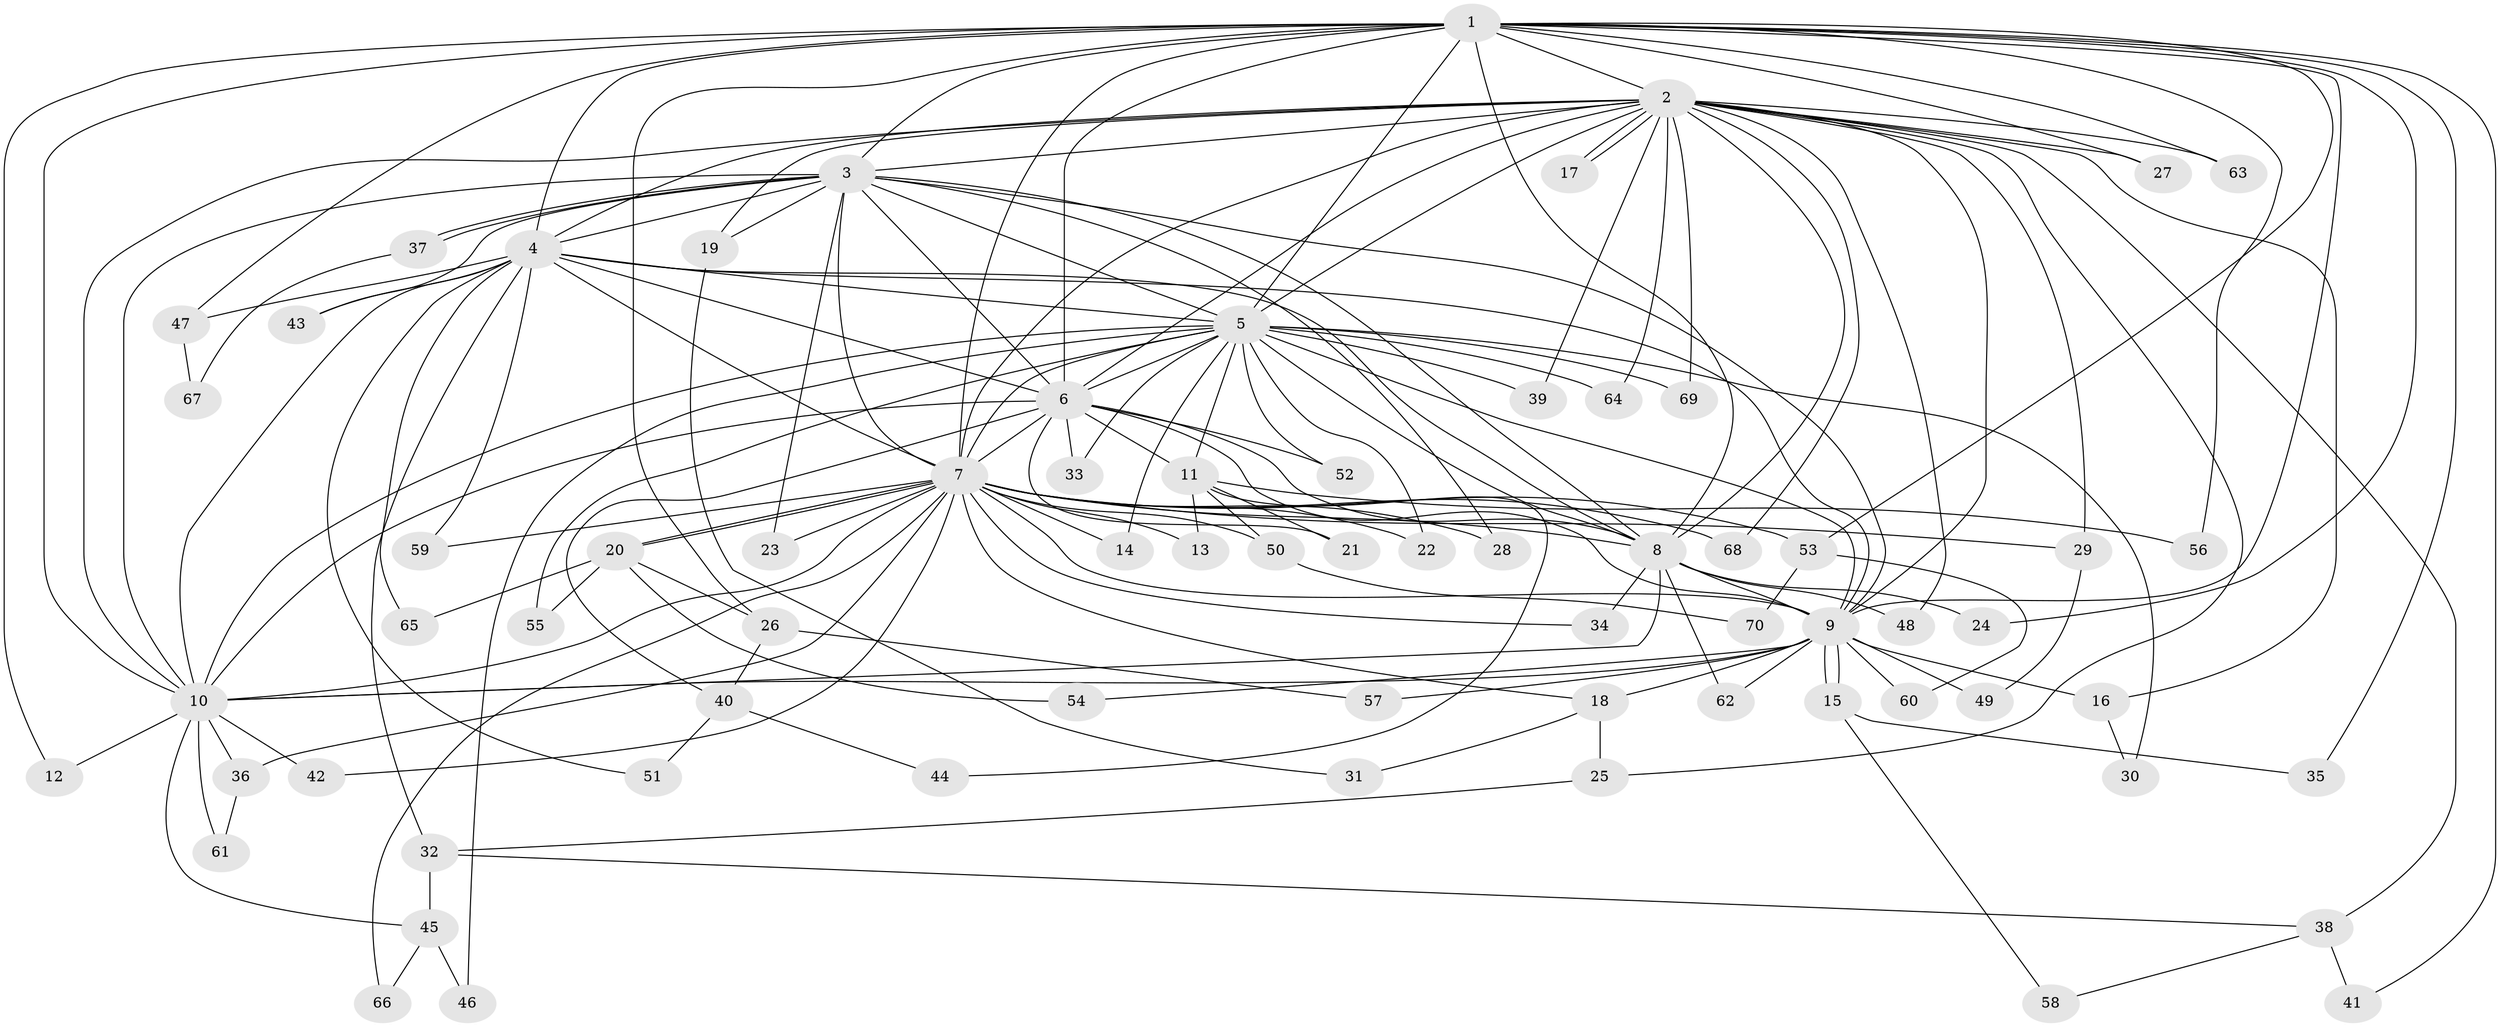 // coarse degree distribution, {1: 0.6190476190476191, 4: 0.047619047619047616, 2: 0.23809523809523808, 9: 0.047619047619047616, 16: 0.047619047619047616}
// Generated by graph-tools (version 1.1) at 2025/46/03/04/25 21:46:34]
// undirected, 70 vertices, 165 edges
graph export_dot {
graph [start="1"]
  node [color=gray90,style=filled];
  1;
  2;
  3;
  4;
  5;
  6;
  7;
  8;
  9;
  10;
  11;
  12;
  13;
  14;
  15;
  16;
  17;
  18;
  19;
  20;
  21;
  22;
  23;
  24;
  25;
  26;
  27;
  28;
  29;
  30;
  31;
  32;
  33;
  34;
  35;
  36;
  37;
  38;
  39;
  40;
  41;
  42;
  43;
  44;
  45;
  46;
  47;
  48;
  49;
  50;
  51;
  52;
  53;
  54;
  55;
  56;
  57;
  58;
  59;
  60;
  61;
  62;
  63;
  64;
  65;
  66;
  67;
  68;
  69;
  70;
  1 -- 2;
  1 -- 3;
  1 -- 4;
  1 -- 5;
  1 -- 6;
  1 -- 7;
  1 -- 8;
  1 -- 9;
  1 -- 10;
  1 -- 12;
  1 -- 24;
  1 -- 26;
  1 -- 27;
  1 -- 35;
  1 -- 41;
  1 -- 47;
  1 -- 53;
  1 -- 56;
  1 -- 63;
  2 -- 3;
  2 -- 4;
  2 -- 5;
  2 -- 6;
  2 -- 7;
  2 -- 8;
  2 -- 9;
  2 -- 10;
  2 -- 16;
  2 -- 17;
  2 -- 17;
  2 -- 19;
  2 -- 25;
  2 -- 27;
  2 -- 29;
  2 -- 38;
  2 -- 39;
  2 -- 48;
  2 -- 63;
  2 -- 64;
  2 -- 68;
  2 -- 69;
  3 -- 4;
  3 -- 5;
  3 -- 6;
  3 -- 7;
  3 -- 8;
  3 -- 9;
  3 -- 10;
  3 -- 19;
  3 -- 23;
  3 -- 28;
  3 -- 37;
  3 -- 37;
  3 -- 43;
  4 -- 5;
  4 -- 6;
  4 -- 7;
  4 -- 8;
  4 -- 9;
  4 -- 10;
  4 -- 32;
  4 -- 43;
  4 -- 47;
  4 -- 51;
  4 -- 59;
  4 -- 65;
  5 -- 6;
  5 -- 7;
  5 -- 8;
  5 -- 9;
  5 -- 10;
  5 -- 11;
  5 -- 14;
  5 -- 22;
  5 -- 30;
  5 -- 33;
  5 -- 39;
  5 -- 46;
  5 -- 52;
  5 -- 55;
  5 -- 64;
  5 -- 69;
  6 -- 7;
  6 -- 8;
  6 -- 9;
  6 -- 10;
  6 -- 11;
  6 -- 21;
  6 -- 33;
  6 -- 40;
  6 -- 52;
  7 -- 8;
  7 -- 9;
  7 -- 10;
  7 -- 13;
  7 -- 14;
  7 -- 18;
  7 -- 20;
  7 -- 20;
  7 -- 22;
  7 -- 23;
  7 -- 28;
  7 -- 29;
  7 -- 34;
  7 -- 36;
  7 -- 42;
  7 -- 50;
  7 -- 53;
  7 -- 59;
  7 -- 66;
  7 -- 68;
  8 -- 9;
  8 -- 10;
  8 -- 24;
  8 -- 34;
  8 -- 48;
  8 -- 62;
  9 -- 10;
  9 -- 15;
  9 -- 15;
  9 -- 16;
  9 -- 18;
  9 -- 49;
  9 -- 54;
  9 -- 57;
  9 -- 60;
  9 -- 62;
  10 -- 12;
  10 -- 36;
  10 -- 42;
  10 -- 45;
  10 -- 61;
  11 -- 13;
  11 -- 21;
  11 -- 44;
  11 -- 50;
  11 -- 56;
  15 -- 35;
  15 -- 58;
  16 -- 30;
  18 -- 25;
  18 -- 31;
  19 -- 31;
  20 -- 26;
  20 -- 54;
  20 -- 55;
  20 -- 65;
  25 -- 32;
  26 -- 40;
  26 -- 57;
  29 -- 49;
  32 -- 38;
  32 -- 45;
  36 -- 61;
  37 -- 67;
  38 -- 41;
  38 -- 58;
  40 -- 44;
  40 -- 51;
  45 -- 46;
  45 -- 66;
  47 -- 67;
  50 -- 70;
  53 -- 60;
  53 -- 70;
}
